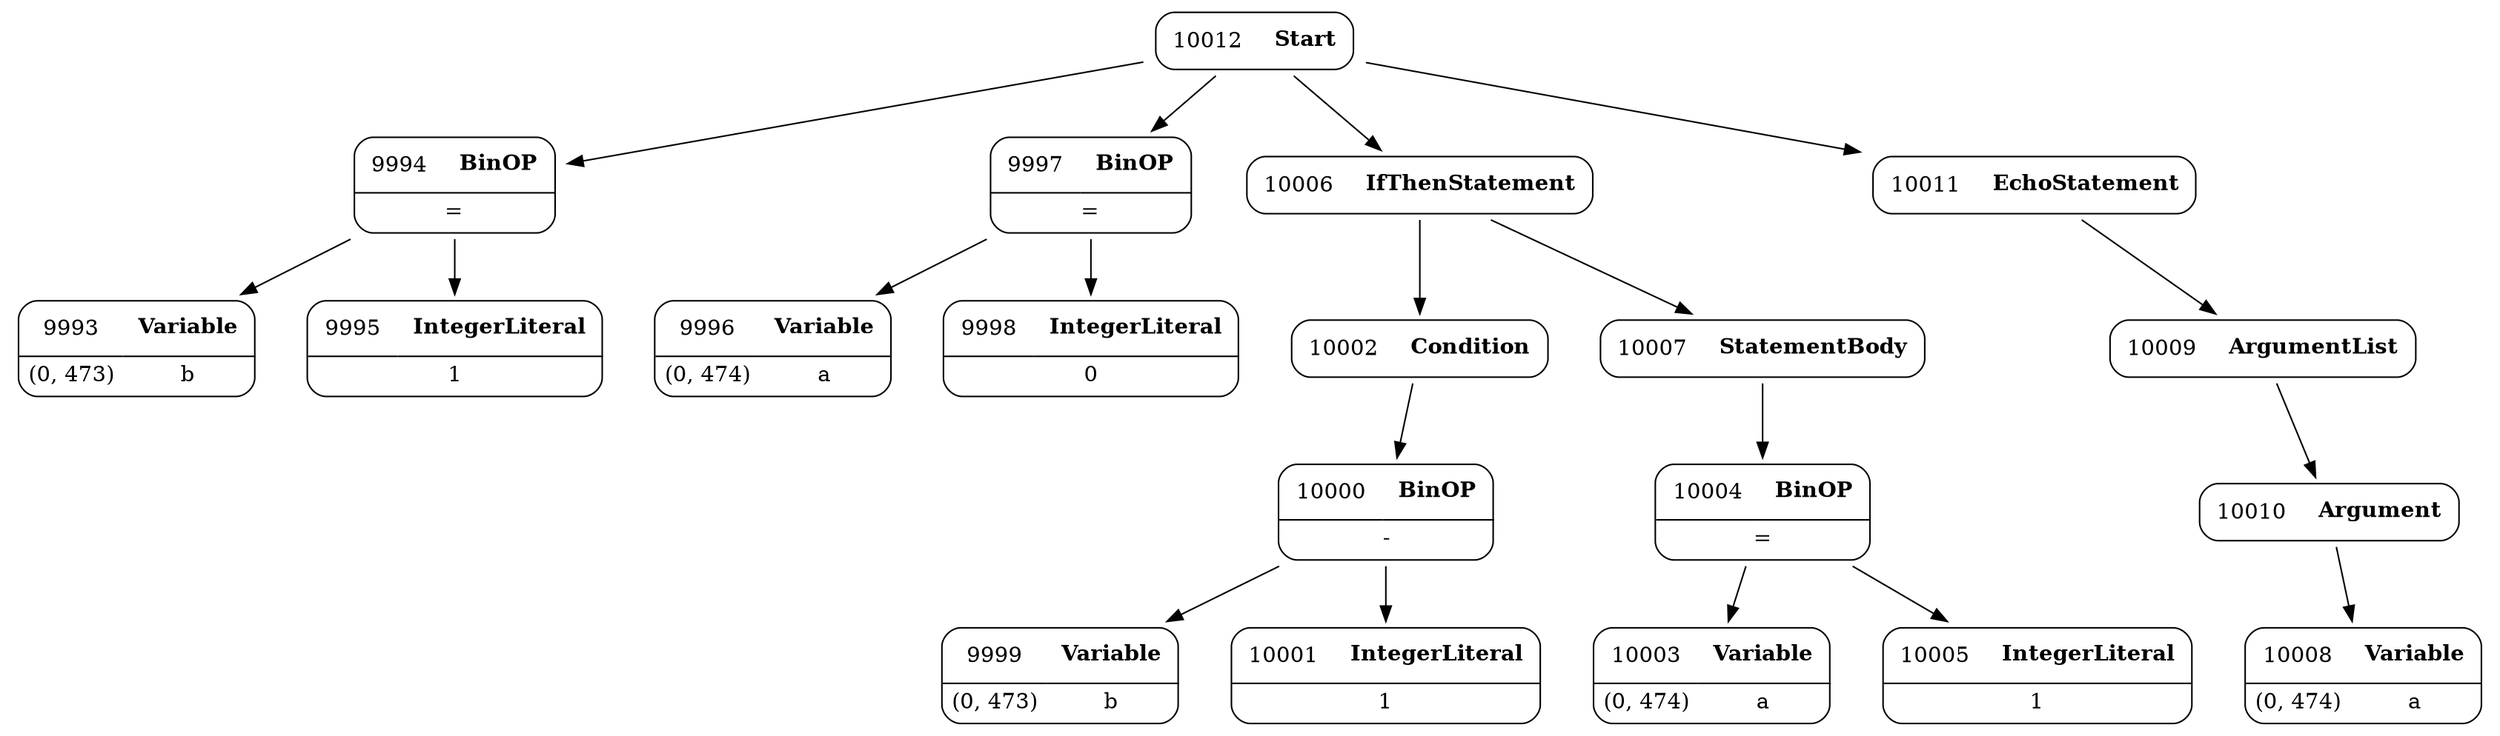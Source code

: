 digraph ast {
node [shape=none];
9993 [label=<<TABLE border='1' cellspacing='0' cellpadding='10' style='rounded' ><TR><TD border='0'>9993</TD><TD border='0'><B>Variable</B></TD></TR><HR/><TR><TD border='0' cellpadding='5'>(0, 473)</TD><TD border='0' cellpadding='5'>b</TD></TR></TABLE>>];
9994 [label=<<TABLE border='1' cellspacing='0' cellpadding='10' style='rounded' ><TR><TD border='0'>9994</TD><TD border='0'><B>BinOP</B></TD></TR><HR/><TR><TD border='0' cellpadding='5' colspan='2'>=</TD></TR></TABLE>>];
9994 -> 9993 [weight=2];
9994 -> 9995 [weight=2];
9995 [label=<<TABLE border='1' cellspacing='0' cellpadding='10' style='rounded' ><TR><TD border='0'>9995</TD><TD border='0'><B>IntegerLiteral</B></TD></TR><HR/><TR><TD border='0' cellpadding='5' colspan='2'>1</TD></TR></TABLE>>];
9996 [label=<<TABLE border='1' cellspacing='0' cellpadding='10' style='rounded' ><TR><TD border='0'>9996</TD><TD border='0'><B>Variable</B></TD></TR><HR/><TR><TD border='0' cellpadding='5'>(0, 474)</TD><TD border='0' cellpadding='5'>a</TD></TR></TABLE>>];
9997 [label=<<TABLE border='1' cellspacing='0' cellpadding='10' style='rounded' ><TR><TD border='0'>9997</TD><TD border='0'><B>BinOP</B></TD></TR><HR/><TR><TD border='0' cellpadding='5' colspan='2'>=</TD></TR></TABLE>>];
9997 -> 9996 [weight=2];
9997 -> 9998 [weight=2];
9998 [label=<<TABLE border='1' cellspacing='0' cellpadding='10' style='rounded' ><TR><TD border='0'>9998</TD><TD border='0'><B>IntegerLiteral</B></TD></TR><HR/><TR><TD border='0' cellpadding='5' colspan='2'>0</TD></TR></TABLE>>];
9999 [label=<<TABLE border='1' cellspacing='0' cellpadding='10' style='rounded' ><TR><TD border='0'>9999</TD><TD border='0'><B>Variable</B></TD></TR><HR/><TR><TD border='0' cellpadding='5'>(0, 473)</TD><TD border='0' cellpadding='5'>b</TD></TR></TABLE>>];
10000 [label=<<TABLE border='1' cellspacing='0' cellpadding='10' style='rounded' ><TR><TD border='0'>10000</TD><TD border='0'><B>BinOP</B></TD></TR><HR/><TR><TD border='0' cellpadding='5' colspan='2'>-</TD></TR></TABLE>>];
10000 -> 9999 [weight=2];
10000 -> 10001 [weight=2];
10001 [label=<<TABLE border='1' cellspacing='0' cellpadding='10' style='rounded' ><TR><TD border='0'>10001</TD><TD border='0'><B>IntegerLiteral</B></TD></TR><HR/><TR><TD border='0' cellpadding='5' colspan='2'>1</TD></TR></TABLE>>];
10002 [label=<<TABLE border='1' cellspacing='0' cellpadding='10' style='rounded' ><TR><TD border='0'>10002</TD><TD border='0'><B>Condition</B></TD></TR></TABLE>>];
10002 -> 10000 [weight=2];
10003 [label=<<TABLE border='1' cellspacing='0' cellpadding='10' style='rounded' ><TR><TD border='0'>10003</TD><TD border='0'><B>Variable</B></TD></TR><HR/><TR><TD border='0' cellpadding='5'>(0, 474)</TD><TD border='0' cellpadding='5'>a</TD></TR></TABLE>>];
10004 [label=<<TABLE border='1' cellspacing='0' cellpadding='10' style='rounded' ><TR><TD border='0'>10004</TD><TD border='0'><B>BinOP</B></TD></TR><HR/><TR><TD border='0' cellpadding='5' colspan='2'>=</TD></TR></TABLE>>];
10004 -> 10003 [weight=2];
10004 -> 10005 [weight=2];
10005 [label=<<TABLE border='1' cellspacing='0' cellpadding='10' style='rounded' ><TR><TD border='0'>10005</TD><TD border='0'><B>IntegerLiteral</B></TD></TR><HR/><TR><TD border='0' cellpadding='5' colspan='2'>1</TD></TR></TABLE>>];
10006 [label=<<TABLE border='1' cellspacing='0' cellpadding='10' style='rounded' ><TR><TD border='0'>10006</TD><TD border='0'><B>IfThenStatement</B></TD></TR></TABLE>>];
10006 -> 10002 [weight=2];
10006 -> 10007 [weight=2];
10007 [label=<<TABLE border='1' cellspacing='0' cellpadding='10' style='rounded' ><TR><TD border='0'>10007</TD><TD border='0'><B>StatementBody</B></TD></TR></TABLE>>];
10007 -> 10004 [weight=2];
10008 [label=<<TABLE border='1' cellspacing='0' cellpadding='10' style='rounded' ><TR><TD border='0'>10008</TD><TD border='0'><B>Variable</B></TD></TR><HR/><TR><TD border='0' cellpadding='5'>(0, 474)</TD><TD border='0' cellpadding='5'>a</TD></TR></TABLE>>];
10009 [label=<<TABLE border='1' cellspacing='0' cellpadding='10' style='rounded' ><TR><TD border='0'>10009</TD><TD border='0'><B>ArgumentList</B></TD></TR></TABLE>>];
10009 -> 10010 [weight=2];
10010 [label=<<TABLE border='1' cellspacing='0' cellpadding='10' style='rounded' ><TR><TD border='0'>10010</TD><TD border='0'><B>Argument</B></TD></TR></TABLE>>];
10010 -> 10008 [weight=2];
10011 [label=<<TABLE border='1' cellspacing='0' cellpadding='10' style='rounded' ><TR><TD border='0'>10011</TD><TD border='0'><B>EchoStatement</B></TD></TR></TABLE>>];
10011 -> 10009 [weight=2];
10012 [label=<<TABLE border='1' cellspacing='0' cellpadding='10' style='rounded' ><TR><TD border='0'>10012</TD><TD border='0'><B>Start</B></TD></TR></TABLE>>];
10012 -> 9994 [weight=2];
10012 -> 9997 [weight=2];
10012 -> 10006 [weight=2];
10012 -> 10011 [weight=2];
}
